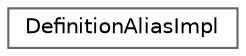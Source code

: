 digraph "Graphical Class Hierarchy"
{
 // INTERACTIVE_SVG=YES
 // LATEX_PDF_SIZE
  bgcolor="transparent";
  edge [fontname=Helvetica,fontsize=10,labelfontname=Helvetica,labelfontsize=10];
  node [fontname=Helvetica,fontsize=10,shape=box,height=0.2,width=0.4];
  rankdir="LR";
  Node0 [label="DefinitionAliasImpl",height=0.2,width=0.4,color="grey40", fillcolor="white", style="filled",URL="$d0/d58/class_definition_alias_impl.html",tooltip=" "];
}
